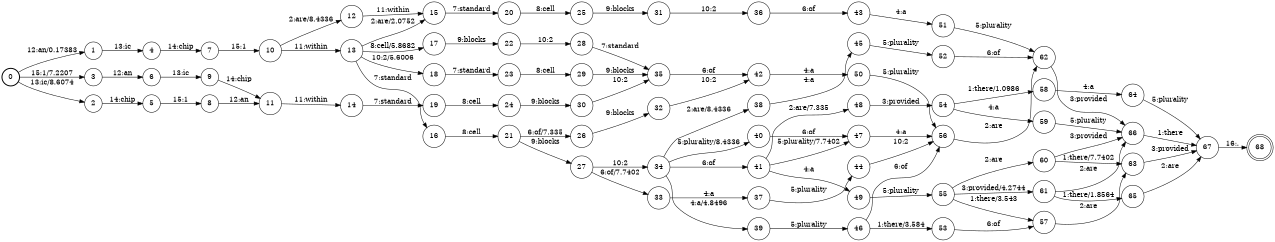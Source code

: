 digraph FST {
rankdir = LR;
size = "8.5,11";
label = "";
center = 1;
orientation = Portrait;
ranksep = "0.4";
nodesep = "0.25";
0 [label = "0", shape = circle, style = bold, fontsize = 14]
	0 -> 1 [label = "12:an/0.17383", fontsize = 14];
	0 -> 2 [label = "13:ic/8.6074", fontsize = 14];
	0 -> 3 [label = "15:1/7.2207", fontsize = 14];
1 [label = "1", shape = circle, style = solid, fontsize = 14]
	1 -> 4 [label = "13:ic", fontsize = 14];
2 [label = "2", shape = circle, style = solid, fontsize = 14]
	2 -> 5 [label = "14:chip", fontsize = 14];
3 [label = "3", shape = circle, style = solid, fontsize = 14]
	3 -> 6 [label = "12:an", fontsize = 14];
4 [label = "4", shape = circle, style = solid, fontsize = 14]
	4 -> 7 [label = "14:chip", fontsize = 14];
5 [label = "5", shape = circle, style = solid, fontsize = 14]
	5 -> 8 [label = "15:1", fontsize = 14];
6 [label = "6", shape = circle, style = solid, fontsize = 14]
	6 -> 9 [label = "13:ic", fontsize = 14];
7 [label = "7", shape = circle, style = solid, fontsize = 14]
	7 -> 10 [label = "15:1", fontsize = 14];
8 [label = "8", shape = circle, style = solid, fontsize = 14]
	8 -> 11 [label = "12:an", fontsize = 14];
9 [label = "9", shape = circle, style = solid, fontsize = 14]
	9 -> 11 [label = "14:chip", fontsize = 14];
10 [label = "10", shape = circle, style = solid, fontsize = 14]
	10 -> 12 [label = "2:are/8.4336", fontsize = 14];
	10 -> 13 [label = "11:within", fontsize = 14];
11 [label = "11", shape = circle, style = solid, fontsize = 14]
	11 -> 14 [label = "11:within", fontsize = 14];
12 [label = "12", shape = circle, style = solid, fontsize = 14]
	12 -> 15 [label = "11:within", fontsize = 14];
13 [label = "13", shape = circle, style = solid, fontsize = 14]
	13 -> 15 [label = "2:are/2.0752", fontsize = 14];
	13 -> 16 [label = "7:standard", fontsize = 14];
	13 -> 17 [label = "8:cell/5.8682", fontsize = 14];
	13 -> 18 [label = "10:2/5.6006", fontsize = 14];
14 [label = "14", shape = circle, style = solid, fontsize = 14]
	14 -> 19 [label = "7:standard", fontsize = 14];
15 [label = "15", shape = circle, style = solid, fontsize = 14]
	15 -> 20 [label = "7:standard", fontsize = 14];
16 [label = "16", shape = circle, style = solid, fontsize = 14]
	16 -> 21 [label = "8:cell", fontsize = 14];
17 [label = "17", shape = circle, style = solid, fontsize = 14]
	17 -> 22 [label = "9:blocks", fontsize = 14];
18 [label = "18", shape = circle, style = solid, fontsize = 14]
	18 -> 23 [label = "7:standard", fontsize = 14];
19 [label = "19", shape = circle, style = solid, fontsize = 14]
	19 -> 24 [label = "8:cell", fontsize = 14];
20 [label = "20", shape = circle, style = solid, fontsize = 14]
	20 -> 25 [label = "8:cell", fontsize = 14];
21 [label = "21", shape = circle, style = solid, fontsize = 14]
	21 -> 26 [label = "6:of/7.335", fontsize = 14];
	21 -> 27 [label = "9:blocks", fontsize = 14];
22 [label = "22", shape = circle, style = solid, fontsize = 14]
	22 -> 28 [label = "10:2", fontsize = 14];
23 [label = "23", shape = circle, style = solid, fontsize = 14]
	23 -> 29 [label = "8:cell", fontsize = 14];
24 [label = "24", shape = circle, style = solid, fontsize = 14]
	24 -> 30 [label = "9:blocks", fontsize = 14];
25 [label = "25", shape = circle, style = solid, fontsize = 14]
	25 -> 31 [label = "9:blocks", fontsize = 14];
26 [label = "26", shape = circle, style = solid, fontsize = 14]
	26 -> 32 [label = "9:blocks", fontsize = 14];
27 [label = "27", shape = circle, style = solid, fontsize = 14]
	27 -> 33 [label = "6:of/7.7402", fontsize = 14];
	27 -> 34 [label = "10:2", fontsize = 14];
28 [label = "28", shape = circle, style = solid, fontsize = 14]
	28 -> 35 [label = "7:standard", fontsize = 14];
29 [label = "29", shape = circle, style = solid, fontsize = 14]
	29 -> 35 [label = "9:blocks", fontsize = 14];
30 [label = "30", shape = circle, style = solid, fontsize = 14]
	30 -> 35 [label = "10:2", fontsize = 14];
31 [label = "31", shape = circle, style = solid, fontsize = 14]
	31 -> 36 [label = "10:2", fontsize = 14];
32 [label = "32", shape = circle, style = solid, fontsize = 14]
	32 -> 42 [label = "10:2", fontsize = 14];
33 [label = "33", shape = circle, style = solid, fontsize = 14]
	33 -> 37 [label = "4:a", fontsize = 14];
34 [label = "34", shape = circle, style = solid, fontsize = 14]
	34 -> 38 [label = "2:are/8.4336", fontsize = 14];
	34 -> 39 [label = "4:a/4.8496", fontsize = 14];
	34 -> 40 [label = "5:plurality/8.4336", fontsize = 14];
	34 -> 41 [label = "6:of", fontsize = 14];
35 [label = "35", shape = circle, style = solid, fontsize = 14]
	35 -> 42 [label = "6:of", fontsize = 14];
36 [label = "36", shape = circle, style = solid, fontsize = 14]
	36 -> 43 [label = "6:of", fontsize = 14];
37 [label = "37", shape = circle, style = solid, fontsize = 14]
	37 -> 44 [label = "5:plurality", fontsize = 14];
38 [label = "38", shape = circle, style = solid, fontsize = 14]
	38 -> 45 [label = "4:a", fontsize = 14];
39 [label = "39", shape = circle, style = solid, fontsize = 14]
	39 -> 46 [label = "5:plurality", fontsize = 14];
40 [label = "40", shape = circle, style = solid, fontsize = 14]
	40 -> 47 [label = "6:of", fontsize = 14];
41 [label = "41", shape = circle, style = solid, fontsize = 14]
	41 -> 48 [label = "2:are/7.335", fontsize = 14];
	41 -> 49 [label = "4:a", fontsize = 14];
	41 -> 47 [label = "5:plurality/7.7402", fontsize = 14];
42 [label = "42", shape = circle, style = solid, fontsize = 14]
	42 -> 50 [label = "4:a", fontsize = 14];
43 [label = "43", shape = circle, style = solid, fontsize = 14]
	43 -> 51 [label = "4:a", fontsize = 14];
44 [label = "44", shape = circle, style = solid, fontsize = 14]
	44 -> 56 [label = "10:2", fontsize = 14];
45 [label = "45", shape = circle, style = solid, fontsize = 14]
	45 -> 52 [label = "5:plurality", fontsize = 14];
46 [label = "46", shape = circle, style = solid, fontsize = 14]
	46 -> 53 [label = "1:there/3.584", fontsize = 14];
	46 -> 56 [label = "6:of", fontsize = 14];
47 [label = "47", shape = circle, style = solid, fontsize = 14]
	47 -> 56 [label = "4:a", fontsize = 14];
48 [label = "48", shape = circle, style = solid, fontsize = 14]
	48 -> 54 [label = "3:provided", fontsize = 14];
49 [label = "49", shape = circle, style = solid, fontsize = 14]
	49 -> 55 [label = "5:plurality", fontsize = 14];
50 [label = "50", shape = circle, style = solid, fontsize = 14]
	50 -> 56 [label = "5:plurality", fontsize = 14];
51 [label = "51", shape = circle, style = solid, fontsize = 14]
	51 -> 62 [label = "5:plurality", fontsize = 14];
52 [label = "52", shape = circle, style = solid, fontsize = 14]
	52 -> 62 [label = "6:of", fontsize = 14];
53 [label = "53", shape = circle, style = solid, fontsize = 14]
	53 -> 57 [label = "6:of", fontsize = 14];
54 [label = "54", shape = circle, style = solid, fontsize = 14]
	54 -> 58 [label = "1:there/1.0986", fontsize = 14];
	54 -> 59 [label = "4:a", fontsize = 14];
55 [label = "55", shape = circle, style = solid, fontsize = 14]
	55 -> 57 [label = "1:there/3.543", fontsize = 14];
	55 -> 60 [label = "2:are", fontsize = 14];
	55 -> 61 [label = "3:provided/4.2744", fontsize = 14];
56 [label = "56", shape = circle, style = solid, fontsize = 14]
	56 -> 62 [label = "2:are", fontsize = 14];
57 [label = "57", shape = circle, style = solid, fontsize = 14]
	57 -> 63 [label = "2:are", fontsize = 14];
58 [label = "58", shape = circle, style = solid, fontsize = 14]
	58 -> 64 [label = "4:a", fontsize = 14];
59 [label = "59", shape = circle, style = solid, fontsize = 14]
	59 -> 66 [label = "5:plurality", fontsize = 14];
60 [label = "60", shape = circle, style = solid, fontsize = 14]
	60 -> 63 [label = "1:there/7.7402", fontsize = 14];
	60 -> 66 [label = "3:provided", fontsize = 14];
61 [label = "61", shape = circle, style = solid, fontsize = 14]
	61 -> 65 [label = "1:there/1.8564", fontsize = 14];
	61 -> 66 [label = "2:are", fontsize = 14];
62 [label = "62", shape = circle, style = solid, fontsize = 14]
	62 -> 66 [label = "3:provided", fontsize = 14];
63 [label = "63", shape = circle, style = solid, fontsize = 14]
	63 -> 67 [label = "3:provided", fontsize = 14];
64 [label = "64", shape = circle, style = solid, fontsize = 14]
	64 -> 67 [label = "5:plurality", fontsize = 14];
65 [label = "65", shape = circle, style = solid, fontsize = 14]
	65 -> 67 [label = "2:are", fontsize = 14];
66 [label = "66", shape = circle, style = solid, fontsize = 14]
	66 -> 67 [label = "1:there", fontsize = 14];
67 [label = "67", shape = circle, style = solid, fontsize = 14]
	67 -> 68 [label = "16:.", fontsize = 14];
68 [label = "68", shape = doublecircle, style = solid, fontsize = 14]
}
